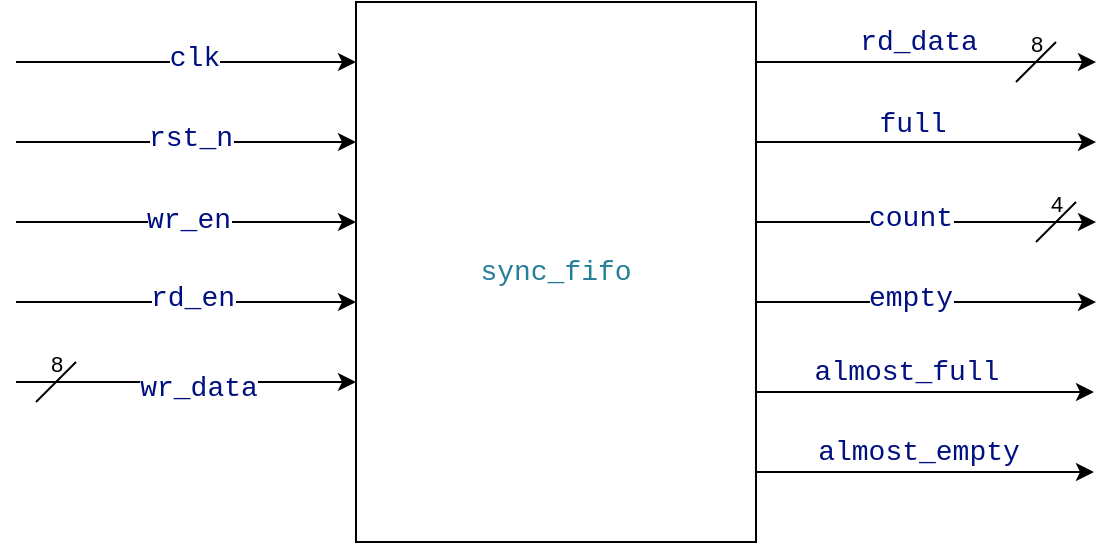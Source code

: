 <mxfile version="27.0.9">
  <diagram name="Page-1" id="jLcKnuSJv7wvCJBZE9c4">
    <mxGraphModel dx="2180" dy="2528" grid="1" gridSize="10" guides="1" tooltips="1" connect="1" arrows="1" fold="1" page="1" pageScale="1" pageWidth="850" pageHeight="1100" math="0" shadow="0">
      <root>
        <mxCell id="0" />
        <mxCell id="1" parent="0" />
        <mxCell id="b14hFXvI6izHl6SAy26Z-2" value="&lt;div style=&quot;color: rgb(59, 59, 59); background-color: rgb(255, 255, 255); font-family: Consolas, &amp;quot;Courier New&amp;quot;, monospace; font-size: 14px; line-height: 19px; white-space: pre;&quot;&gt;&lt;span style=&quot;color: rgb(38, 127, 153); text-align: left;&quot;&gt;sync_fifo&lt;/span&gt;&lt;/div&gt;" style="rounded=0;whiteSpace=wrap;html=1;" vertex="1" parent="1">
          <mxGeometry x="330" y="-700" width="200" height="270" as="geometry" />
        </mxCell>
        <mxCell id="b14hFXvI6izHl6SAy26Z-3" value="" style="endArrow=classic;html=1;rounded=0;" edge="1" parent="1">
          <mxGeometry width="50" height="50" relative="1" as="geometry">
            <mxPoint x="160" y="-670" as="sourcePoint" />
            <mxPoint x="330" y="-670" as="targetPoint" />
          </mxGeometry>
        </mxCell>
        <mxCell id="b14hFXvI6izHl6SAy26Z-4" value="&lt;span style=&quot;color: rgb(0, 16, 128); font-family: Consolas, &amp;quot;Courier New&amp;quot;, monospace; font-size: 14px; text-align: left; white-space-collapse: preserve;&quot;&gt;clk&lt;/span&gt;" style="edgeLabel;html=1;align=center;verticalAlign=middle;resizable=0;points=[];" vertex="1" connectable="0" parent="b14hFXvI6izHl6SAy26Z-3">
          <mxGeometry x="0.047" y="2" relative="1" as="geometry">
            <mxPoint as="offset" />
          </mxGeometry>
        </mxCell>
        <mxCell id="b14hFXvI6izHl6SAy26Z-5" value="" style="endArrow=classic;html=1;rounded=0;" edge="1" parent="1">
          <mxGeometry width="50" height="50" relative="1" as="geometry">
            <mxPoint x="160" y="-630" as="sourcePoint" />
            <mxPoint x="330" y="-630" as="targetPoint" />
          </mxGeometry>
        </mxCell>
        <mxCell id="b14hFXvI6izHl6SAy26Z-6" value="&lt;div style=&quot;text-align: left;&quot;&gt;&lt;span style=&quot;background-color: light-dark(#ffffff, var(--ge-dark-color, #121212)); font-size: 14px; white-space-collapse: preserve;&quot;&gt;&lt;font face=&quot;Consolas, Courier New, monospace&quot; color=&quot;#001080&quot;&gt;rst_n&lt;/font&gt;&lt;/span&gt;&lt;/div&gt;" style="edgeLabel;html=1;align=center;verticalAlign=middle;resizable=0;points=[];" vertex="1" connectable="0" parent="b14hFXvI6izHl6SAy26Z-5">
          <mxGeometry x="0.024" y="3" relative="1" as="geometry">
            <mxPoint as="offset" />
          </mxGeometry>
        </mxCell>
        <mxCell id="b14hFXvI6izHl6SAy26Z-7" value="" style="endArrow=classic;html=1;rounded=0;" edge="1" parent="1">
          <mxGeometry width="50" height="50" relative="1" as="geometry">
            <mxPoint x="160" y="-590" as="sourcePoint" />
            <mxPoint x="330" y="-590" as="targetPoint" />
          </mxGeometry>
        </mxCell>
        <mxCell id="b14hFXvI6izHl6SAy26Z-8" value="&lt;div style=&quot;text-align: left;&quot;&gt;&lt;span style=&quot;background-color: light-dark(#ffffff, var(--ge-dark-color, #121212)); font-size: 14px; white-space-collapse: preserve;&quot;&gt;&lt;font face=&quot;Consolas, Courier New, monospace&quot; color=&quot;#001080&quot;&gt;wr_en&lt;/font&gt;&lt;/span&gt;&lt;/div&gt;" style="edgeLabel;html=1;align=center;verticalAlign=middle;resizable=0;points=[];" vertex="1" connectable="0" parent="b14hFXvI6izHl6SAy26Z-7">
          <mxGeometry x="0.012" y="2" relative="1" as="geometry">
            <mxPoint as="offset" />
          </mxGeometry>
        </mxCell>
        <mxCell id="b14hFXvI6izHl6SAy26Z-9" value="" style="endArrow=classic;html=1;rounded=0;" edge="1" parent="1">
          <mxGeometry width="50" height="50" relative="1" as="geometry">
            <mxPoint x="160" y="-550" as="sourcePoint" />
            <mxPoint x="330" y="-550" as="targetPoint" />
          </mxGeometry>
        </mxCell>
        <mxCell id="b14hFXvI6izHl6SAy26Z-10" value="&lt;div style=&quot;text-align: left;&quot;&gt;&lt;span style=&quot;background-color: light-dark(#ffffff, var(--ge-dark-color, #121212)); font-size: 14px; white-space-collapse: preserve;&quot;&gt;&lt;font face=&quot;Consolas, Courier New, monospace&quot; color=&quot;#001080&quot;&gt;rd_en&lt;/font&gt;&lt;/span&gt;&lt;/div&gt;" style="edgeLabel;html=1;align=center;verticalAlign=middle;resizable=0;points=[];" vertex="1" connectable="0" parent="b14hFXvI6izHl6SAy26Z-9">
          <mxGeometry x="0.035" y="3" relative="1" as="geometry">
            <mxPoint as="offset" />
          </mxGeometry>
        </mxCell>
        <mxCell id="b14hFXvI6izHl6SAy26Z-11" value="" style="endArrow=classic;html=1;rounded=0;" edge="1" parent="1">
          <mxGeometry width="50" height="50" relative="1" as="geometry">
            <mxPoint x="160" y="-510" as="sourcePoint" />
            <mxPoint x="330" y="-510" as="targetPoint" />
          </mxGeometry>
        </mxCell>
        <mxCell id="b14hFXvI6izHl6SAy26Z-12" value="&lt;div style=&quot;text-align: left;&quot;&gt;&lt;span style=&quot;background-color: light-dark(#ffffff, var(--ge-dark-color, #121212)); font-size: 14px; white-space-collapse: preserve;&quot;&gt;&lt;font face=&quot;Consolas, Courier New, monospace&quot; color=&quot;#001080&quot;&gt;wr_data&lt;/font&gt;&lt;/span&gt;&lt;/div&gt;" style="edgeLabel;html=1;align=center;verticalAlign=middle;resizable=0;points=[];" vertex="1" connectable="0" parent="b14hFXvI6izHl6SAy26Z-11">
          <mxGeometry x="0.071" y="-2" relative="1" as="geometry">
            <mxPoint as="offset" />
          </mxGeometry>
        </mxCell>
        <mxCell id="b14hFXvI6izHl6SAy26Z-15" value="" style="endArrow=classic;html=1;rounded=0;" edge="1" parent="1">
          <mxGeometry width="50" height="50" relative="1" as="geometry">
            <mxPoint x="530" y="-670" as="sourcePoint" />
            <mxPoint x="700" y="-670" as="targetPoint" />
          </mxGeometry>
        </mxCell>
        <mxCell id="b14hFXvI6izHl6SAy26Z-16" value="&lt;span style=&quot;color: rgb(0, 16, 128); font-family: Consolas, &amp;quot;Courier New&amp;quot;, monospace; font-size: 14px; text-align: left; white-space-collapse: preserve;&quot;&gt;rd_data&lt;/span&gt;" style="edgeLabel;html=1;align=center;verticalAlign=middle;resizable=0;points=[];" vertex="1" connectable="0" parent="b14hFXvI6izHl6SAy26Z-15">
          <mxGeometry x="-0.047" y="1" relative="1" as="geometry">
            <mxPoint y="-9" as="offset" />
          </mxGeometry>
        </mxCell>
        <mxCell id="b14hFXvI6izHl6SAy26Z-17" value="" style="endArrow=classic;html=1;rounded=0;" edge="1" parent="1">
          <mxGeometry width="50" height="50" relative="1" as="geometry">
            <mxPoint x="530" y="-630" as="sourcePoint" />
            <mxPoint x="700" y="-630" as="targetPoint" />
          </mxGeometry>
        </mxCell>
        <mxCell id="b14hFXvI6izHl6SAy26Z-18" value="&lt;div style=&quot;text-align: left;&quot;&gt;&lt;span style=&quot;background-color: light-dark(#ffffff, var(--ge-dark-color, #121212)); font-size: 14px; white-space-collapse: preserve;&quot;&gt;&lt;font face=&quot;Consolas, Courier New, monospace&quot; color=&quot;#001080&quot;&gt;full&lt;/font&gt;&lt;/span&gt;&lt;/div&gt;" style="edgeLabel;html=1;align=center;verticalAlign=middle;resizable=0;points=[];" vertex="1" connectable="0" parent="b14hFXvI6izHl6SAy26Z-17">
          <mxGeometry x="-0.082" y="1" relative="1" as="geometry">
            <mxPoint y="-9" as="offset" />
          </mxGeometry>
        </mxCell>
        <mxCell id="b14hFXvI6izHl6SAy26Z-19" value="" style="endArrow=classic;html=1;rounded=0;" edge="1" parent="1">
          <mxGeometry width="50" height="50" relative="1" as="geometry">
            <mxPoint x="530" y="-590" as="sourcePoint" />
            <mxPoint x="700" y="-590" as="targetPoint" />
          </mxGeometry>
        </mxCell>
        <mxCell id="b14hFXvI6izHl6SAy26Z-20" value="&lt;div style=&quot;text-align: left;&quot;&gt;&lt;span style=&quot;background-color: light-dark(#ffffff, var(--ge-dark-color, #121212)); font-size: 14px; white-space-collapse: preserve;&quot;&gt;&lt;font face=&quot;Consolas, Courier New, monospace&quot; color=&quot;#001080&quot;&gt;count&lt;/font&gt;&lt;/span&gt;&lt;/div&gt;" style="edgeLabel;html=1;align=center;verticalAlign=middle;resizable=0;points=[];" vertex="1" connectable="0" parent="b14hFXvI6izHl6SAy26Z-19">
          <mxGeometry x="-0.094" y="3" relative="1" as="geometry">
            <mxPoint as="offset" />
          </mxGeometry>
        </mxCell>
        <mxCell id="b14hFXvI6izHl6SAy26Z-21" value="" style="endArrow=classic;html=1;rounded=0;" edge="1" parent="1">
          <mxGeometry width="50" height="50" relative="1" as="geometry">
            <mxPoint x="530" y="-550" as="sourcePoint" />
            <mxPoint x="700" y="-550" as="targetPoint" />
          </mxGeometry>
        </mxCell>
        <mxCell id="b14hFXvI6izHl6SAy26Z-22" value="&lt;div style=&quot;text-align: left;&quot;&gt;&lt;span style=&quot;background-color: light-dark(#ffffff, var(--ge-dark-color, #121212)); font-size: 14px; white-space-collapse: preserve;&quot;&gt;&lt;font face=&quot;Consolas, Courier New, monospace&quot; color=&quot;#001080&quot;&gt;empty&lt;/font&gt;&lt;/span&gt;&lt;/div&gt;" style="edgeLabel;html=1;align=center;verticalAlign=middle;resizable=0;points=[];" vertex="1" connectable="0" parent="b14hFXvI6izHl6SAy26Z-21">
          <mxGeometry x="-0.094" y="3" relative="1" as="geometry">
            <mxPoint as="offset" />
          </mxGeometry>
        </mxCell>
        <mxCell id="b14hFXvI6izHl6SAy26Z-25" value="" style="endArrow=classic;html=1;rounded=0;exitX=1.005;exitY=0.848;exitDx=0;exitDy=0;exitPerimeter=0;" edge="1" parent="1">
          <mxGeometry width="50" height="50" relative="1" as="geometry">
            <mxPoint x="530" y="-505.0" as="sourcePoint" />
            <mxPoint x="699" y="-504.96" as="targetPoint" />
          </mxGeometry>
        </mxCell>
        <mxCell id="b14hFXvI6izHl6SAy26Z-26" value="&lt;span style=&quot;color: rgb(0, 16, 128); font-family: Consolas, &amp;quot;Courier New&amp;quot;, monospace; font-size: 14px; text-align: left; white-space-collapse: preserve;&quot;&gt;almost_full&lt;/span&gt;" style="edgeLabel;html=1;align=center;verticalAlign=middle;resizable=0;points=[];" vertex="1" connectable="0" parent="b14hFXvI6izHl6SAy26Z-25">
          <mxGeometry x="-0.112" y="-2" relative="1" as="geometry">
            <mxPoint y="-12" as="offset" />
          </mxGeometry>
        </mxCell>
        <mxCell id="b14hFXvI6izHl6SAy26Z-27" value="" style="endArrow=classic;html=1;rounded=0;exitX=1.005;exitY=0.848;exitDx=0;exitDy=0;exitPerimeter=0;" edge="1" parent="1">
          <mxGeometry width="50" height="50" relative="1" as="geometry">
            <mxPoint x="530" y="-465" as="sourcePoint" />
            <mxPoint x="699" y="-465" as="targetPoint" />
          </mxGeometry>
        </mxCell>
        <mxCell id="b14hFXvI6izHl6SAy26Z-28" value="&lt;span style=&quot;color: rgb(0, 16, 128); font-family: Consolas, &amp;quot;Courier New&amp;quot;, monospace; font-size: 14px; text-align: left; white-space-collapse: preserve;&quot;&gt;almost_empty&lt;/span&gt;" style="edgeLabel;html=1;align=center;verticalAlign=middle;resizable=0;points=[];" vertex="1" connectable="0" parent="b14hFXvI6izHl6SAy26Z-27">
          <mxGeometry x="-0.041" y="2" relative="1" as="geometry">
            <mxPoint y="-8" as="offset" />
          </mxGeometry>
        </mxCell>
        <mxCell id="b14hFXvI6izHl6SAy26Z-33" value="" style="endArrow=none;html=1;rounded=0;" edge="1" parent="1">
          <mxGeometry width="50" height="50" relative="1" as="geometry">
            <mxPoint x="660" y="-660" as="sourcePoint" />
            <mxPoint x="680" y="-680" as="targetPoint" />
          </mxGeometry>
        </mxCell>
        <mxCell id="b14hFXvI6izHl6SAy26Z-34" value="8" style="edgeLabel;html=1;align=center;verticalAlign=middle;resizable=0;points=[];labelBackgroundColor=none;" vertex="1" connectable="0" parent="b14hFXvI6izHl6SAy26Z-33">
          <mxGeometry x="0.558" relative="1" as="geometry">
            <mxPoint x="-6" y="-4" as="offset" />
          </mxGeometry>
        </mxCell>
        <mxCell id="b14hFXvI6izHl6SAy26Z-35" value="" style="endArrow=none;html=1;rounded=0;" edge="1" parent="1">
          <mxGeometry width="50" height="50" relative="1" as="geometry">
            <mxPoint x="170" y="-500" as="sourcePoint" />
            <mxPoint x="190" y="-520" as="targetPoint" />
          </mxGeometry>
        </mxCell>
        <mxCell id="b14hFXvI6izHl6SAy26Z-36" value="8" style="edgeLabel;html=1;align=center;verticalAlign=middle;resizable=0;points=[];labelBackgroundColor=none;" vertex="1" connectable="0" parent="b14hFXvI6izHl6SAy26Z-35">
          <mxGeometry x="0.558" relative="1" as="geometry">
            <mxPoint x="-6" y="-4" as="offset" />
          </mxGeometry>
        </mxCell>
        <mxCell id="b14hFXvI6izHl6SAy26Z-37" value="" style="endArrow=none;html=1;rounded=0;" edge="1" parent="1">
          <mxGeometry width="50" height="50" relative="1" as="geometry">
            <mxPoint x="670" y="-580" as="sourcePoint" />
            <mxPoint x="690" y="-600" as="targetPoint" />
          </mxGeometry>
        </mxCell>
        <mxCell id="b14hFXvI6izHl6SAy26Z-38" value="4" style="edgeLabel;html=1;align=center;verticalAlign=middle;resizable=0;points=[];labelBackgroundColor=none;" vertex="1" connectable="0" parent="b14hFXvI6izHl6SAy26Z-37">
          <mxGeometry x="0.558" relative="1" as="geometry">
            <mxPoint x="-6" y="-4" as="offset" />
          </mxGeometry>
        </mxCell>
      </root>
    </mxGraphModel>
  </diagram>
</mxfile>
